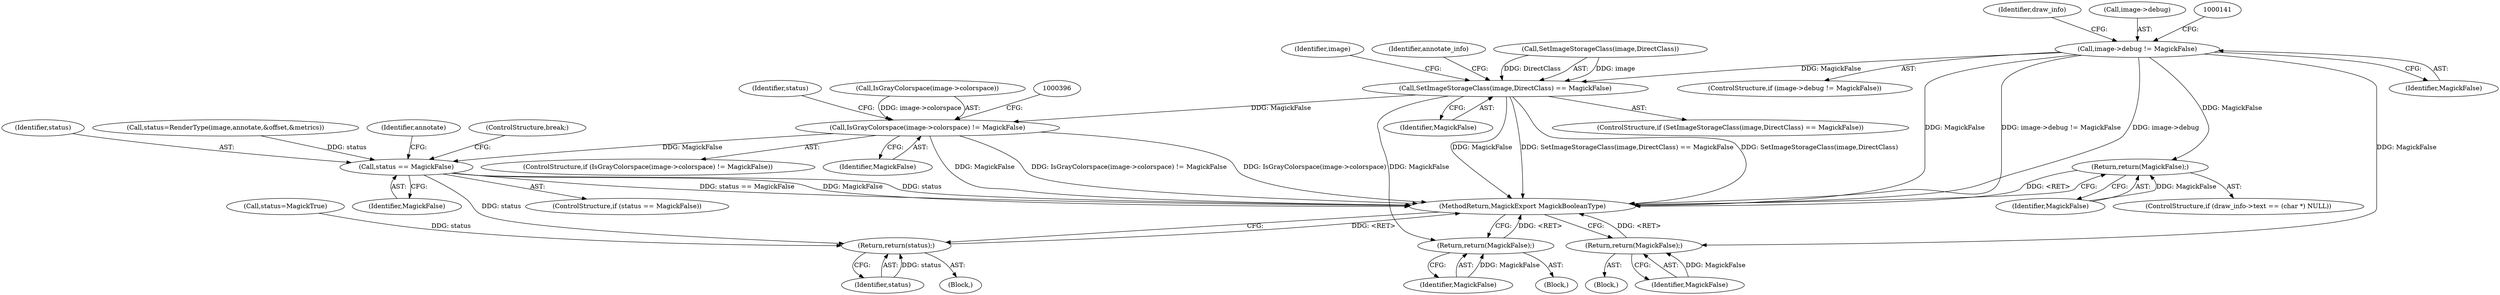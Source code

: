 digraph "0_ImageMagick6_f6ffc702c6eecd963587273a429dcd608c648984@pointer" {
"1000135" [label="(Call,image->debug != MagickFalse)"];
"1000169" [label="(Return,return(MagickFalse);)"];
"1000254" [label="(Return,return(MagickFalse);)"];
"1000362" [label="(Call,SetImageStorageClass(image,DirectClass) == MagickFalse)"];
"1000386" [label="(Return,return(MagickFalse);)"];
"1000389" [label="(Call,IsGrayColorspace(image->colorspace) != MagickFalse)"];
"1001989" [label="(Call,status == MagickFalse)"];
"1002054" [label="(Return,return(status);)"];
"1000392" [label="(Identifier,image)"];
"1000394" [label="(Identifier,MagickFalse)"];
"1000254" [label="(Return,return(MagickFalse);)"];
"1001990" [label="(Identifier,status)"];
"1000362" [label="(Call,SetImageStorageClass(image,DirectClass) == MagickFalse)"];
"1000151" [label="(Identifier,draw_info)"];
"1000139" [label="(Identifier,MagickFalse)"];
"1001979" [label="(Call,status=RenderType(image,annotate,&offset,&metrics))"];
"1000387" [label="(Identifier,MagickFalse)"];
"1000401" [label="(Identifier,status)"];
"1000169" [label="(Return,return(MagickFalse);)"];
"1000366" [label="(Identifier,MagickFalse)"];
"1000369" [label="(Identifier,annotate_info)"];
"1000386" [label="(Return,return(MagickFalse);)"];
"1002054" [label="(Return,return(status);)"];
"1000170" [label="(Identifier,MagickFalse)"];
"1000134" [label="(ControlStructure,if (image->debug != MagickFalse))"];
"1000136" [label="(Call,image->debug)"];
"1000135" [label="(Call,image->debug != MagickFalse)"];
"1001988" [label="(ControlStructure,if (status == MagickFalse))"];
"1002056" [label="(MethodReturn,MagickExport MagickBooleanType)"];
"1000361" [label="(ControlStructure,if (SetImageStorageClass(image,DirectClass) == MagickFalse))"];
"1000241" [label="(Block,)"];
"1001996" [label="(Identifier,annotate)"];
"1000255" [label="(Identifier,MagickFalse)"];
"1000161" [label="(ControlStructure,if (draw_info->text == (char *) NULL))"];
"1000389" [label="(Call,IsGrayColorspace(image->colorspace) != MagickFalse)"];
"1002055" [label="(Identifier,status)"];
"1000363" [label="(Call,SetImageStorageClass(image,DirectClass))"];
"1001989" [label="(Call,status == MagickFalse)"];
"1000107" [label="(Block,)"];
"1001991" [label="(Identifier,MagickFalse)"];
"1000367" [label="(Block,)"];
"1001992" [label="(ControlStructure,break;)"];
"1000388" [label="(ControlStructure,if (IsGrayColorspace(image->colorspace) != MagickFalse))"];
"1000390" [label="(Call,IsGrayColorspace(image->colorspace))"];
"1000400" [label="(Call,status=MagickTrue)"];
"1000135" -> "1000134"  [label="AST: "];
"1000135" -> "1000139"  [label="CFG: "];
"1000136" -> "1000135"  [label="AST: "];
"1000139" -> "1000135"  [label="AST: "];
"1000141" -> "1000135"  [label="CFG: "];
"1000151" -> "1000135"  [label="CFG: "];
"1000135" -> "1002056"  [label="DDG: MagickFalse"];
"1000135" -> "1002056"  [label="DDG: image->debug != MagickFalse"];
"1000135" -> "1002056"  [label="DDG: image->debug"];
"1000135" -> "1000169"  [label="DDG: MagickFalse"];
"1000135" -> "1000254"  [label="DDG: MagickFalse"];
"1000135" -> "1000362"  [label="DDG: MagickFalse"];
"1000169" -> "1000161"  [label="AST: "];
"1000169" -> "1000170"  [label="CFG: "];
"1000170" -> "1000169"  [label="AST: "];
"1002056" -> "1000169"  [label="CFG: "];
"1000169" -> "1002056"  [label="DDG: <RET>"];
"1000170" -> "1000169"  [label="DDG: MagickFalse"];
"1000254" -> "1000241"  [label="AST: "];
"1000254" -> "1000255"  [label="CFG: "];
"1000255" -> "1000254"  [label="AST: "];
"1002056" -> "1000254"  [label="CFG: "];
"1000254" -> "1002056"  [label="DDG: <RET>"];
"1000255" -> "1000254"  [label="DDG: MagickFalse"];
"1000362" -> "1000361"  [label="AST: "];
"1000362" -> "1000366"  [label="CFG: "];
"1000363" -> "1000362"  [label="AST: "];
"1000366" -> "1000362"  [label="AST: "];
"1000369" -> "1000362"  [label="CFG: "];
"1000392" -> "1000362"  [label="CFG: "];
"1000362" -> "1002056"  [label="DDG: MagickFalse"];
"1000362" -> "1002056"  [label="DDG: SetImageStorageClass(image,DirectClass) == MagickFalse"];
"1000362" -> "1002056"  [label="DDG: SetImageStorageClass(image,DirectClass)"];
"1000363" -> "1000362"  [label="DDG: image"];
"1000363" -> "1000362"  [label="DDG: DirectClass"];
"1000362" -> "1000386"  [label="DDG: MagickFalse"];
"1000362" -> "1000389"  [label="DDG: MagickFalse"];
"1000386" -> "1000367"  [label="AST: "];
"1000386" -> "1000387"  [label="CFG: "];
"1000387" -> "1000386"  [label="AST: "];
"1002056" -> "1000386"  [label="CFG: "];
"1000386" -> "1002056"  [label="DDG: <RET>"];
"1000387" -> "1000386"  [label="DDG: MagickFalse"];
"1000389" -> "1000388"  [label="AST: "];
"1000389" -> "1000394"  [label="CFG: "];
"1000390" -> "1000389"  [label="AST: "];
"1000394" -> "1000389"  [label="AST: "];
"1000396" -> "1000389"  [label="CFG: "];
"1000401" -> "1000389"  [label="CFG: "];
"1000389" -> "1002056"  [label="DDG: MagickFalse"];
"1000389" -> "1002056"  [label="DDG: IsGrayColorspace(image->colorspace) != MagickFalse"];
"1000389" -> "1002056"  [label="DDG: IsGrayColorspace(image->colorspace)"];
"1000390" -> "1000389"  [label="DDG: image->colorspace"];
"1000389" -> "1001989"  [label="DDG: MagickFalse"];
"1001989" -> "1001988"  [label="AST: "];
"1001989" -> "1001991"  [label="CFG: "];
"1001990" -> "1001989"  [label="AST: "];
"1001991" -> "1001989"  [label="AST: "];
"1001992" -> "1001989"  [label="CFG: "];
"1001996" -> "1001989"  [label="CFG: "];
"1001989" -> "1002056"  [label="DDG: status == MagickFalse"];
"1001989" -> "1002056"  [label="DDG: MagickFalse"];
"1001989" -> "1002056"  [label="DDG: status"];
"1001979" -> "1001989"  [label="DDG: status"];
"1001989" -> "1002054"  [label="DDG: status"];
"1002054" -> "1000107"  [label="AST: "];
"1002054" -> "1002055"  [label="CFG: "];
"1002055" -> "1002054"  [label="AST: "];
"1002056" -> "1002054"  [label="CFG: "];
"1002054" -> "1002056"  [label="DDG: <RET>"];
"1002055" -> "1002054"  [label="DDG: status"];
"1000400" -> "1002054"  [label="DDG: status"];
}

